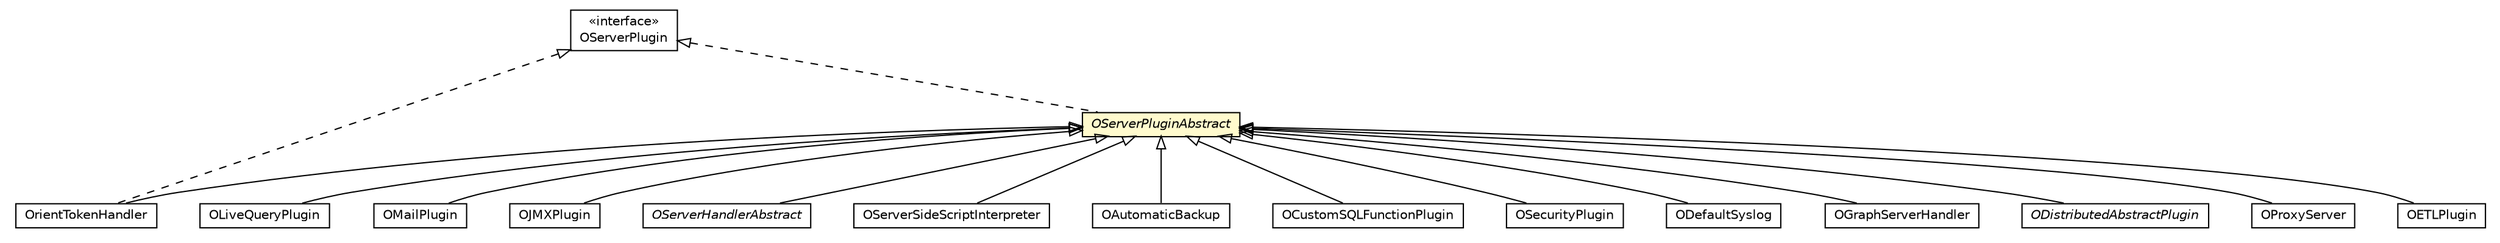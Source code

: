 #!/usr/local/bin/dot
#
# Class diagram 
# Generated by UMLGraph version R5_6-24-gf6e263 (http://www.umlgraph.org/)
#

digraph G {
	edge [fontname="Helvetica",fontsize=10,labelfontname="Helvetica",labelfontsize=10];
	node [fontname="Helvetica",fontsize=10,shape=plaintext];
	nodesep=0.25;
	ranksep=0.5;
	// com.orientechnologies.orient.server.token.OrientTokenHandler
	c6993579 [label=<<table title="com.orientechnologies.orient.server.token.OrientTokenHandler" border="0" cellborder="1" cellspacing="0" cellpadding="2" port="p" href="../token/OrientTokenHandler.html">
		<tr><td><table border="0" cellspacing="0" cellpadding="1">
<tr><td align="center" balign="center"> OrientTokenHandler </td></tr>
		</table></td></tr>
		</table>>, URL="../token/OrientTokenHandler.html", fontname="Helvetica", fontcolor="black", fontsize=10.0];
	// com.orientechnologies.orient.server.plugin.OServerPlugin
	c6993585 [label=<<table title="com.orientechnologies.orient.server.plugin.OServerPlugin" border="0" cellborder="1" cellspacing="0" cellpadding="2" port="p" href="./OServerPlugin.html">
		<tr><td><table border="0" cellspacing="0" cellpadding="1">
<tr><td align="center" balign="center"> &#171;interface&#187; </td></tr>
<tr><td align="center" balign="center"> OServerPlugin </td></tr>
		</table></td></tr>
		</table>>, URL="./OServerPlugin.html", fontname="Helvetica", fontcolor="black", fontsize=10.0];
	// com.orientechnologies.orient.server.plugin.OServerPluginAbstract
	c6993589 [label=<<table title="com.orientechnologies.orient.server.plugin.OServerPluginAbstract" border="0" cellborder="1" cellspacing="0" cellpadding="2" port="p" bgcolor="lemonChiffon" href="./OServerPluginAbstract.html">
		<tr><td><table border="0" cellspacing="0" cellpadding="1">
<tr><td align="center" balign="center"><font face="Helvetica-Oblique"> OServerPluginAbstract </font></td></tr>
		</table></td></tr>
		</table>>, URL="./OServerPluginAbstract.html", fontname="Helvetica", fontcolor="black", fontsize=10.0];
	// com.orientechnologies.orient.server.plugin.livequery.OLiveQueryPlugin
	c6993591 [label=<<table title="com.orientechnologies.orient.server.plugin.livequery.OLiveQueryPlugin" border="0" cellborder="1" cellspacing="0" cellpadding="2" port="p" href="./livequery/OLiveQueryPlugin.html">
		<tr><td><table border="0" cellspacing="0" cellpadding="1">
<tr><td align="center" balign="center"> OLiveQueryPlugin </td></tr>
		</table></td></tr>
		</table>>, URL="./livequery/OLiveQueryPlugin.html", fontname="Helvetica", fontcolor="black", fontsize=10.0];
	// com.orientechnologies.orient.server.plugin.mail.OMailPlugin
	c6993592 [label=<<table title="com.orientechnologies.orient.server.plugin.mail.OMailPlugin" border="0" cellborder="1" cellspacing="0" cellpadding="2" port="p" href="./mail/OMailPlugin.html">
		<tr><td><table border="0" cellspacing="0" cellpadding="1">
<tr><td align="center" balign="center"> OMailPlugin </td></tr>
		</table></td></tr>
		</table>>, URL="./mail/OMailPlugin.html", fontname="Helvetica", fontcolor="black", fontsize=10.0];
	// com.orientechnologies.orient.server.handler.OJMXPlugin
	c6993595 [label=<<table title="com.orientechnologies.orient.server.handler.OJMXPlugin" border="0" cellborder="1" cellspacing="0" cellpadding="2" port="p" href="../handler/OJMXPlugin.html">
		<tr><td><table border="0" cellspacing="0" cellpadding="1">
<tr><td align="center" balign="center"> OJMXPlugin </td></tr>
		</table></td></tr>
		</table>>, URL="../handler/OJMXPlugin.html", fontname="Helvetica", fontcolor="black", fontsize=10.0];
	// com.orientechnologies.orient.server.handler.OServerHandlerAbstract
	c6993596 [label=<<table title="com.orientechnologies.orient.server.handler.OServerHandlerAbstract" border="0" cellborder="1" cellspacing="0" cellpadding="2" port="p" href="../handler/OServerHandlerAbstract.html">
		<tr><td><table border="0" cellspacing="0" cellpadding="1">
<tr><td align="center" balign="center"><font face="Helvetica-Oblique"> OServerHandlerAbstract </font></td></tr>
		</table></td></tr>
		</table>>, URL="../handler/OServerHandlerAbstract.html", fontname="Helvetica", fontcolor="black", fontsize=10.0];
	// com.orientechnologies.orient.server.handler.OServerSideScriptInterpreter
	c6993598 [label=<<table title="com.orientechnologies.orient.server.handler.OServerSideScriptInterpreter" border="0" cellborder="1" cellspacing="0" cellpadding="2" port="p" href="../handler/OServerSideScriptInterpreter.html">
		<tr><td><table border="0" cellspacing="0" cellpadding="1">
<tr><td align="center" balign="center"> OServerSideScriptInterpreter </td></tr>
		</table></td></tr>
		</table>>, URL="../handler/OServerSideScriptInterpreter.html", fontname="Helvetica", fontcolor="black", fontsize=10.0];
	// com.orientechnologies.orient.server.handler.OAutomaticBackup
	c6993600 [label=<<table title="com.orientechnologies.orient.server.handler.OAutomaticBackup" border="0" cellborder="1" cellspacing="0" cellpadding="2" port="p" href="../handler/OAutomaticBackup.html">
		<tr><td><table border="0" cellspacing="0" cellpadding="1">
<tr><td align="center" balign="center"> OAutomaticBackup </td></tr>
		</table></td></tr>
		</table>>, URL="../handler/OAutomaticBackup.html", fontname="Helvetica", fontcolor="black", fontsize=10.0];
	// com.orientechnologies.orient.server.handler.OCustomSQLFunctionPlugin
	c6993605 [label=<<table title="com.orientechnologies.orient.server.handler.OCustomSQLFunctionPlugin" border="0" cellborder="1" cellspacing="0" cellpadding="2" port="p" href="../handler/OCustomSQLFunctionPlugin.html">
		<tr><td><table border="0" cellspacing="0" cellpadding="1">
<tr><td align="center" balign="center"> OCustomSQLFunctionPlugin </td></tr>
		</table></td></tr>
		</table>>, URL="../handler/OCustomSQLFunctionPlugin.html", fontname="Helvetica", fontcolor="black", fontsize=10.0];
	// com.orientechnologies.security.OSecurityPlugin
	c6993813 [label=<<table title="com.orientechnologies.security.OSecurityPlugin" border="0" cellborder="1" cellspacing="0" cellpadding="2" port="p" href="../../../security/OSecurityPlugin.html">
		<tr><td><table border="0" cellspacing="0" cellpadding="1">
<tr><td align="center" balign="center"> OSecurityPlugin </td></tr>
		</table></td></tr>
		</table>>, URL="../../../security/OSecurityPlugin.html", fontname="Helvetica", fontcolor="black", fontsize=10.0];
	// com.orientechnologies.security.syslog.ODefaultSyslog
	c6993817 [label=<<table title="com.orientechnologies.security.syslog.ODefaultSyslog" border="0" cellborder="1" cellspacing="0" cellpadding="2" port="p" href="../../../security/syslog/ODefaultSyslog.html">
		<tr><td><table border="0" cellspacing="0" cellpadding="1">
<tr><td align="center" balign="center"> ODefaultSyslog </td></tr>
		</table></td></tr>
		</table>>, URL="../../../security/syslog/ODefaultSyslog.html", fontname="Helvetica", fontcolor="black", fontsize=10.0];
	// com.orientechnologies.orient.graph.handler.OGraphServerHandler
	c6993865 [label=<<table title="com.orientechnologies.orient.graph.handler.OGraphServerHandler" border="0" cellborder="1" cellspacing="0" cellpadding="2" port="p" href="../../graph/handler/OGraphServerHandler.html">
		<tr><td><table border="0" cellspacing="0" cellpadding="1">
<tr><td align="center" balign="center"> OGraphServerHandler </td></tr>
		</table></td></tr>
		</table>>, URL="../../graph/handler/OGraphServerHandler.html", fontname="Helvetica", fontcolor="black", fontsize=10.0];
	// com.orientechnologies.orient.server.distributed.impl.ODistributedAbstractPlugin
	c6993898 [label=<<table title="com.orientechnologies.orient.server.distributed.impl.ODistributedAbstractPlugin" border="0" cellborder="1" cellspacing="0" cellpadding="2" port="p" href="../distributed/impl/ODistributedAbstractPlugin.html">
		<tr><td><table border="0" cellspacing="0" cellpadding="1">
<tr><td align="center" balign="center"><font face="Helvetica-Oblique"> ODistributedAbstractPlugin </font></td></tr>
		</table></td></tr>
		</table>>, URL="../distributed/impl/ODistributedAbstractPlugin.html", fontname="Helvetica", fontcolor="black", fontsize=10.0];
	// com.orientechnologies.orient.server.distributed.impl.proxy.OProxyServer
	c6993923 [label=<<table title="com.orientechnologies.orient.server.distributed.impl.proxy.OProxyServer" border="0" cellborder="1" cellspacing="0" cellpadding="2" port="p" href="../distributed/impl/proxy/OProxyServer.html">
		<tr><td><table border="0" cellspacing="0" cellpadding="1">
<tr><td align="center" balign="center"> OProxyServer </td></tr>
		</table></td></tr>
		</table>>, URL="../distributed/impl/proxy/OProxyServer.html", fontname="Helvetica", fontcolor="black", fontsize=10.0];
	// com.orientechnologies.orient.etl.OETLPlugin
	c6994117 [label=<<table title="com.orientechnologies.orient.etl.OETLPlugin" border="0" cellborder="1" cellspacing="0" cellpadding="2" port="p" href="../../etl/OETLPlugin.html">
		<tr><td><table border="0" cellspacing="0" cellpadding="1">
<tr><td align="center" balign="center"> OETLPlugin </td></tr>
		</table></td></tr>
		</table>>, URL="../../etl/OETLPlugin.html", fontname="Helvetica", fontcolor="black", fontsize=10.0];
	//com.orientechnologies.orient.server.token.OrientTokenHandler extends com.orientechnologies.orient.server.plugin.OServerPluginAbstract
	c6993589:p -> c6993579:p [dir=back,arrowtail=empty];
	//com.orientechnologies.orient.server.token.OrientTokenHandler implements com.orientechnologies.orient.server.plugin.OServerPlugin
	c6993585:p -> c6993579:p [dir=back,arrowtail=empty,style=dashed];
	//com.orientechnologies.orient.server.plugin.OServerPluginAbstract implements com.orientechnologies.orient.server.plugin.OServerPlugin
	c6993585:p -> c6993589:p [dir=back,arrowtail=empty,style=dashed];
	//com.orientechnologies.orient.server.plugin.livequery.OLiveQueryPlugin extends com.orientechnologies.orient.server.plugin.OServerPluginAbstract
	c6993589:p -> c6993591:p [dir=back,arrowtail=empty];
	//com.orientechnologies.orient.server.plugin.mail.OMailPlugin extends com.orientechnologies.orient.server.plugin.OServerPluginAbstract
	c6993589:p -> c6993592:p [dir=back,arrowtail=empty];
	//com.orientechnologies.orient.server.handler.OJMXPlugin extends com.orientechnologies.orient.server.plugin.OServerPluginAbstract
	c6993589:p -> c6993595:p [dir=back,arrowtail=empty];
	//com.orientechnologies.orient.server.handler.OServerHandlerAbstract extends com.orientechnologies.orient.server.plugin.OServerPluginAbstract
	c6993589:p -> c6993596:p [dir=back,arrowtail=empty];
	//com.orientechnologies.orient.server.handler.OServerSideScriptInterpreter extends com.orientechnologies.orient.server.plugin.OServerPluginAbstract
	c6993589:p -> c6993598:p [dir=back,arrowtail=empty];
	//com.orientechnologies.orient.server.handler.OAutomaticBackup extends com.orientechnologies.orient.server.plugin.OServerPluginAbstract
	c6993589:p -> c6993600:p [dir=back,arrowtail=empty];
	//com.orientechnologies.orient.server.handler.OCustomSQLFunctionPlugin extends com.orientechnologies.orient.server.plugin.OServerPluginAbstract
	c6993589:p -> c6993605:p [dir=back,arrowtail=empty];
	//com.orientechnologies.security.OSecurityPlugin extends com.orientechnologies.orient.server.plugin.OServerPluginAbstract
	c6993589:p -> c6993813:p [dir=back,arrowtail=empty];
	//com.orientechnologies.security.syslog.ODefaultSyslog extends com.orientechnologies.orient.server.plugin.OServerPluginAbstract
	c6993589:p -> c6993817:p [dir=back,arrowtail=empty];
	//com.orientechnologies.orient.graph.handler.OGraphServerHandler extends com.orientechnologies.orient.server.plugin.OServerPluginAbstract
	c6993589:p -> c6993865:p [dir=back,arrowtail=empty];
	//com.orientechnologies.orient.server.distributed.impl.ODistributedAbstractPlugin extends com.orientechnologies.orient.server.plugin.OServerPluginAbstract
	c6993589:p -> c6993898:p [dir=back,arrowtail=empty];
	//com.orientechnologies.orient.server.distributed.impl.proxy.OProxyServer extends com.orientechnologies.orient.server.plugin.OServerPluginAbstract
	c6993589:p -> c6993923:p [dir=back,arrowtail=empty];
	//com.orientechnologies.orient.etl.OETLPlugin extends com.orientechnologies.orient.server.plugin.OServerPluginAbstract
	c6993589:p -> c6994117:p [dir=back,arrowtail=empty];
}


